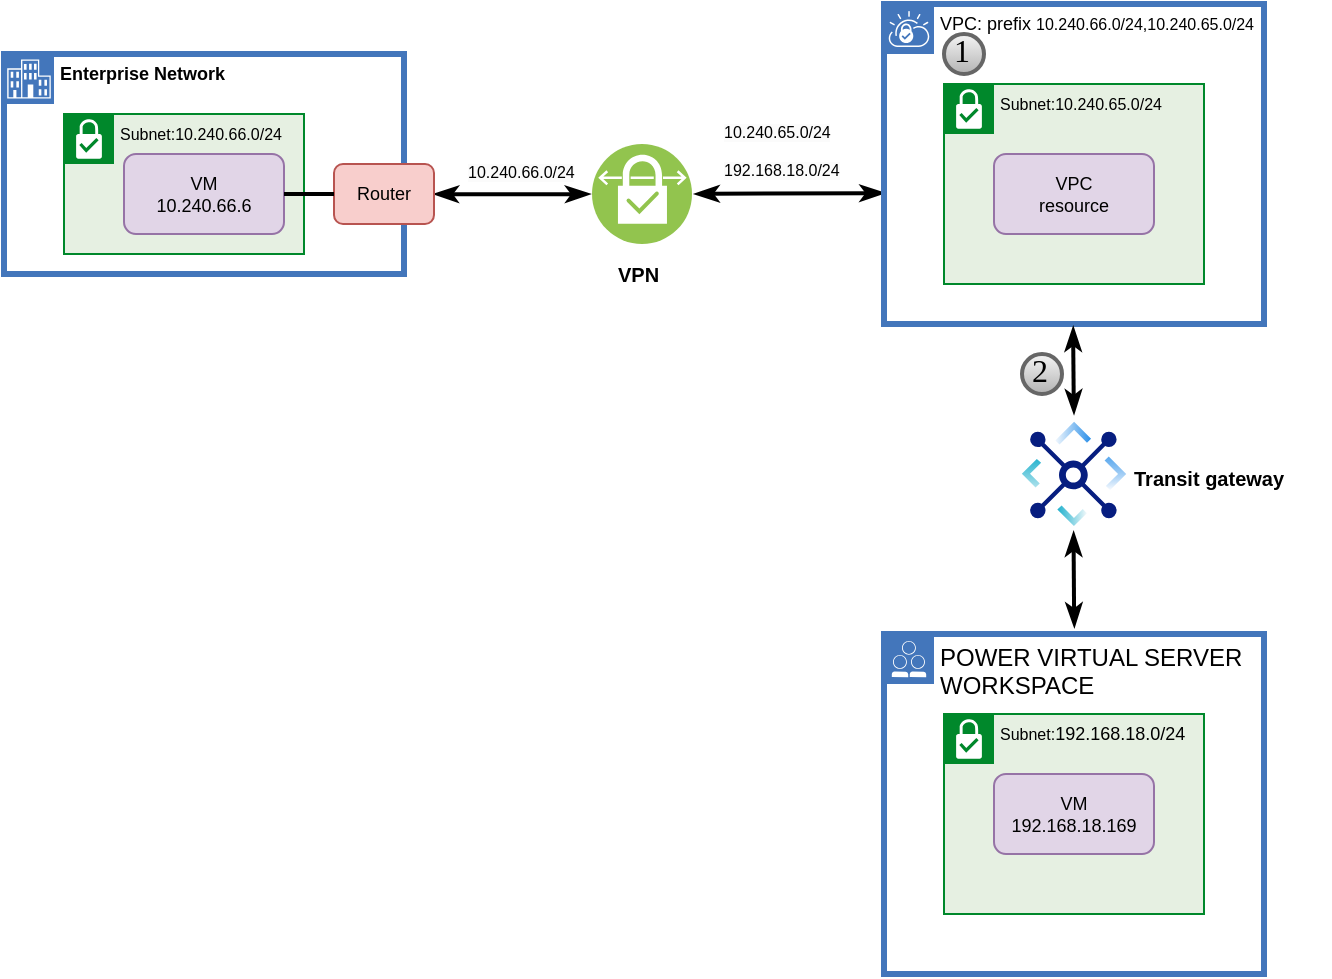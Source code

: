 <mxfile version="21.8.2" type="device" pages="2">
  <diagram id="sqhvVBFR3aa5VUQdaQdX" name="vpc_vpn_PER">
    <mxGraphModel dx="1186" dy="727" grid="1" gridSize="10" guides="1" tooltips="1" connect="1" arrows="1" fold="1" page="1" pageScale="1" pageWidth="850" pageHeight="1100" math="0" shadow="0">
      <root>
        <mxCell id="0" />
        <mxCell id="1" parent="0" />
        <mxCell id="A3b4dqq8kNYaf0esamYi-1" value="" style="image;aspect=fixed;perimeter=ellipsePerimeter;html=1;align=center;shadow=0;dashed=0;fontColor=#4277BB;labelBackgroundColor=default;fontSize=12;spacingTop=3;image=img/lib/ibm/vpc/VPNConnection.svg;" vertex="1" parent="1">
          <mxGeometry x="374" y="395" width="50" height="50" as="geometry" />
        </mxCell>
        <mxCell id="A3b4dqq8kNYaf0esamYi-2" value="" style="edgeStyle=orthogonalEdgeStyle;rounded=0;jumpStyle=arc;orthogonalLoop=1;jettySize=auto;html=1;strokeColor=default;strokeWidth=2;fontSize=9;endArrow=classicThin;endFill=1;entryX=1;entryY=0.5;entryDx=0;entryDy=0;startArrow=classicThin;startFill=1;" edge="1" parent="1" target="A3b4dqq8kNYaf0esamYi-10">
          <mxGeometry relative="1" as="geometry">
            <mxPoint x="373" y="420" as="sourcePoint" />
            <mxPoint x="340" y="420" as="targetPoint" />
            <Array as="points" />
          </mxGeometry>
        </mxCell>
        <mxCell id="A3b4dqq8kNYaf0esamYi-3" value="" style="edgeStyle=orthogonalEdgeStyle;rounded=0;jumpStyle=arc;orthogonalLoop=1;jettySize=auto;html=1;strokeColor=#000000;strokeWidth=2;fontSize=9;endArrow=classicThin;endFill=1;entryX=1.027;entryY=0.499;entryDx=0;entryDy=0;exitX=0.001;exitY=0.591;exitDx=0;exitDy=0;exitPerimeter=0;startArrow=classicThin;startFill=1;entryPerimeter=0;" edge="1" parent="1" source="A3b4dqq8kNYaf0esamYi-5" target="A3b4dqq8kNYaf0esamYi-1">
          <mxGeometry relative="1" as="geometry">
            <mxPoint x="510" y="420" as="sourcePoint" />
            <mxPoint x="440" y="419.83" as="targetPoint" />
            <Array as="points" />
          </mxGeometry>
        </mxCell>
        <mxCell id="A3b4dqq8kNYaf0esamYi-4" value="" style="image;aspect=fixed;perimeter=ellipsePerimeter;html=1;align=center;shadow=0;dashed=0;fontColor=#4277BB;labelBackgroundColor=default;fontSize=12;spacingTop=3;image=img/lib/ibm/vpc/TransitGateway.svg;" vertex="1" parent="1">
          <mxGeometry x="585" y="530" width="60" height="60" as="geometry" />
        </mxCell>
        <mxCell id="A3b4dqq8kNYaf0esamYi-5" value="VPC: prefix&amp;nbsp;&lt;font style=&quot;border-color: var(--border-color); font-size: 8px; text-align: center;&quot;&gt;10.240.66.0/24,&lt;/font&gt;&lt;font style=&quot;border-color: var(--border-color); font-size: 8px; text-align: center;&quot;&gt;10.240.65.0/24&lt;/font&gt;" style="shape=mxgraph.ibm.box;prType=vpc;fontStyle=0;verticalAlign=top;align=left;spacingLeft=32;spacingTop=4;fillColor=none;rounded=0;whiteSpace=wrap;html=1;strokeColor=#4376BB;strokeWidth=3;dashed=0;container=1;spacing=-4;collapsible=0;expand=0;recursiveResize=0;fontSize=9;fontColor=#000000;" vertex="1" parent="1">
          <mxGeometry x="520" y="325" width="190" height="160" as="geometry" />
        </mxCell>
        <mxCell id="A3b4dqq8kNYaf0esamYi-6" value="&lt;font style=&quot;border-color: var(--border-color); font-size: 8px; text-align: center;&quot;&gt;Subnet:10.240.65.0/24&lt;/font&gt;" style="shape=mxgraph.ibm.box;prType=subnet;fontStyle=0;verticalAlign=top;align=left;spacingLeft=32;spacingTop=4;fillColor=#E6F0E2;rounded=0;whiteSpace=wrap;html=1;strokeColor=#00882B;strokeWidth=1;dashed=0;container=1;spacing=-4;collapsible=0;expand=0;recursiveResize=0;fontSize=9;" vertex="1" parent="A3b4dqq8kNYaf0esamYi-5">
          <mxGeometry x="30" y="40" width="130" height="100" as="geometry" />
        </mxCell>
        <mxCell id="A3b4dqq8kNYaf0esamYi-7" value="VPC&lt;br&gt;resource" style="rounded=1;whiteSpace=wrap;html=1;fontSize=9;fillColor=#e1d5e7;strokeColor=#9673a6;" vertex="1" parent="A3b4dqq8kNYaf0esamYi-6">
          <mxGeometry x="25" y="35" width="80" height="40" as="geometry" />
        </mxCell>
        <mxCell id="A3b4dqq8kNYaf0esamYi-8" value="1" style="ellipse;whiteSpace=wrap;html=1;aspect=fixed;strokeWidth=2;fontFamily=Tahoma;spacingBottom=4;spacingRight=2;strokeColor=#666666;fontSize=16;fillColor=#f5f5f5;gradientColor=#b3b3b3;" vertex="1" parent="A3b4dqq8kNYaf0esamYi-5">
          <mxGeometry x="30" y="15" width="20" height="20" as="geometry" />
        </mxCell>
        <mxCell id="A3b4dqq8kNYaf0esamYi-9" value="&lt;b&gt;Enterprise Network&lt;/b&gt;" style="shape=mxgraph.ibm.box;prType=enterprise;fontStyle=0;verticalAlign=top;align=left;spacingLeft=32;spacingTop=4;fillColor=none;rounded=0;whiteSpace=wrap;html=1;strokeColor=#4376BB;strokeWidth=3;dashed=0;container=1;spacing=-4;collapsible=0;expand=0;recursiveResize=0;fontSize=9;" vertex="1" parent="1">
          <mxGeometry x="80" y="350" width="200" height="110" as="geometry" />
        </mxCell>
        <mxCell id="A3b4dqq8kNYaf0esamYi-10" value="Router" style="rounded=1;whiteSpace=wrap;html=1;fontSize=9;fillColor=#f8cecc;strokeColor=#b85450;" vertex="1" parent="A3b4dqq8kNYaf0esamYi-9">
          <mxGeometry x="165" y="55" width="50" height="30" as="geometry" />
        </mxCell>
        <mxCell id="A3b4dqq8kNYaf0esamYi-11" value="&lt;font style=&quot;border-color: var(--border-color); font-size: 8px; text-align: center;&quot;&gt;Subnet:10.240.66.0/24&lt;/font&gt;" style="shape=mxgraph.ibm.box;prType=subnet;fontStyle=0;verticalAlign=top;align=left;spacingLeft=32;spacingTop=4;fillColor=#E6F0E2;rounded=0;whiteSpace=wrap;html=1;strokeColor=#00882B;strokeWidth=1;dashed=0;container=1;spacing=-4;collapsible=0;expand=0;recursiveResize=0;fontSize=9;" vertex="1" parent="A3b4dqq8kNYaf0esamYi-9">
          <mxGeometry x="30" y="30" width="120" height="70" as="geometry" />
        </mxCell>
        <mxCell id="A3b4dqq8kNYaf0esamYi-12" value="VM&lt;br&gt;10.240.66.6" style="rounded=1;whiteSpace=wrap;html=1;fontSize=9;fillColor=#e1d5e7;strokeColor=#9673a6;" vertex="1" parent="A3b4dqq8kNYaf0esamYi-11">
          <mxGeometry x="30" y="20" width="80" height="40" as="geometry" />
        </mxCell>
        <mxCell id="A3b4dqq8kNYaf0esamYi-13" style="edgeStyle=orthogonalEdgeStyle;rounded=0;jumpStyle=arc;orthogonalLoop=1;jettySize=auto;html=1;strokeColor=#000000;strokeWidth=2;fontSize=9;endArrow=none;endFill=0;entryX=1;entryY=0.5;entryDx=0;entryDy=0;" edge="1" parent="A3b4dqq8kNYaf0esamYi-9" source="A3b4dqq8kNYaf0esamYi-10" target="A3b4dqq8kNYaf0esamYi-12">
          <mxGeometry relative="1" as="geometry">
            <Array as="points" />
          </mxGeometry>
        </mxCell>
        <mxCell id="A3b4dqq8kNYaf0esamYi-14" value="&lt;span style=&quot;color: rgb(0, 0, 0); font-family: Helvetica; font-size: 8px; font-style: normal; font-variant-ligatures: normal; font-variant-caps: normal; font-weight: 400; letter-spacing: normal; orphans: 2; text-align: center; text-indent: 0px; text-transform: none; widows: 2; word-spacing: 0px; -webkit-text-stroke-width: 0px; background-color: rgb(251, 251, 251); text-decoration-thickness: initial; text-decoration-style: initial; text-decoration-color: initial; float: none; display: inline !important;&quot;&gt;10.240.66.0/24&lt;/span&gt;" style="text;whiteSpace=wrap;html=1;fontSize=16;" vertex="1" parent="1">
          <mxGeometry x="310" y="390" width="60" height="30" as="geometry" />
        </mxCell>
        <mxCell id="A3b4dqq8kNYaf0esamYi-15" value="&lt;span style=&quot;color: rgb(0, 0, 0); font-family: Helvetica; font-size: 8px; font-style: normal; font-variant-ligatures: normal; font-variant-caps: normal; font-weight: 400; letter-spacing: normal; orphans: 2; text-align: center; text-indent: 0px; text-transform: none; widows: 2; word-spacing: 0px; -webkit-text-stroke-width: 0px; background-color: rgb(251, 251, 251); text-decoration-thickness: initial; text-decoration-style: initial; text-decoration-color: initial; float: none; display: inline !important;&quot;&gt;10.240.65.0/24&lt;br&gt;192.168.18.0/24&lt;br&gt;&lt;/span&gt;" style="text;whiteSpace=wrap;html=1;fontSize=16;spacing=2;spacingTop=0;" vertex="1" parent="1">
          <mxGeometry x="438" y="370" width="60" height="49" as="geometry" />
        </mxCell>
        <mxCell id="A3b4dqq8kNYaf0esamYi-16" value="" style="edgeStyle=orthogonalEdgeStyle;rounded=0;jumpStyle=arc;orthogonalLoop=1;jettySize=auto;html=1;strokeColor=#000000;strokeWidth=2;fontSize=9;endArrow=classicThin;endFill=1;startArrow=classicThin;startFill=1;exitX=0.498;exitY=1.009;exitDx=0;exitDy=0;exitPerimeter=0;" edge="1" parent="1" source="A3b4dqq8kNYaf0esamYi-5" target="A3b4dqq8kNYaf0esamYi-4">
          <mxGeometry relative="1" as="geometry">
            <mxPoint x="670" y="510" as="sourcePoint" />
            <mxPoint x="550" y="510" as="targetPoint" />
            <Array as="points" />
          </mxGeometry>
        </mxCell>
        <mxCell id="A3b4dqq8kNYaf0esamYi-17" value="POWER VIRTUAL SERVER&lt;br&gt;WORKSPACE" style="shape=mxgraph.ibm.box;prType=public;fontStyle=0;verticalAlign=top;align=left;spacingLeft=32;spacingTop=4;fillColor=none;rounded=0;whiteSpace=wrap;html=1;strokeColor=#4376BB;strokeWidth=3;dashed=0;container=1;spacing=-4;collapsible=0;expand=0;recursiveResize=0;" vertex="1" parent="1">
          <mxGeometry x="520" y="640" width="190" height="170" as="geometry" />
        </mxCell>
        <mxCell id="A3b4dqq8kNYaf0esamYi-18" value="&lt;font style=&quot;border-color: var(--border-color); font-size: 8px; text-align: center;&quot;&gt;Subnet:&lt;/font&gt;192.168.18.0/24" style="shape=mxgraph.ibm.box;prType=subnet;fontStyle=0;verticalAlign=top;align=left;spacingLeft=32;spacingTop=4;fillColor=#E6F0E2;rounded=0;whiteSpace=wrap;html=1;strokeColor=#00882B;strokeWidth=1;dashed=0;container=1;spacing=-4;collapsible=0;expand=0;recursiveResize=0;fontSize=9;" vertex="1" parent="A3b4dqq8kNYaf0esamYi-17">
          <mxGeometry x="30" y="40" width="130" height="100" as="geometry" />
        </mxCell>
        <mxCell id="A3b4dqq8kNYaf0esamYi-19" value="VM&lt;br&gt;192.168.18.169" style="rounded=1;whiteSpace=wrap;html=1;fontSize=9;fillColor=#e1d5e7;strokeColor=#9673a6;" vertex="1" parent="A3b4dqq8kNYaf0esamYi-18">
          <mxGeometry x="25" y="30" width="80" height="40" as="geometry" />
        </mxCell>
        <mxCell id="A3b4dqq8kNYaf0esamYi-20" value="" style="edgeStyle=orthogonalEdgeStyle;rounded=0;jumpStyle=arc;orthogonalLoop=1;jettySize=auto;html=1;strokeColor=#000000;strokeWidth=2;fontSize=9;endArrow=classicThin;endFill=1;startArrow=classicThin;startFill=1;exitX=0.497;exitY=0.982;exitDx=0;exitDy=0;exitPerimeter=0;entryX=0.501;entryY=-0.02;entryDx=0;entryDy=0;entryPerimeter=0;" edge="1" parent="1" source="A3b4dqq8kNYaf0esamYi-4" target="A3b4dqq8kNYaf0esamYi-17">
          <mxGeometry relative="1" as="geometry">
            <mxPoint x="614.66" y="590" as="sourcePoint" />
            <mxPoint x="614.66" y="634" as="targetPoint" />
            <Array as="points" />
          </mxGeometry>
        </mxCell>
        <mxCell id="A3b4dqq8kNYaf0esamYi-21" value="&lt;font style=&quot;font-size: 10px;&quot;&gt;&lt;b style=&quot;font-size: 10px;&quot;&gt;VPN&lt;br style=&quot;font-size: 10px;&quot;&gt;&lt;/b&gt;&lt;/font&gt;" style="text;html=1;align=left;verticalAlign=middle;resizable=0;points=[];autosize=1;strokeColor=none;fillColor=none;fontSize=10;" vertex="1" parent="1">
          <mxGeometry x="385" y="445" width="40" height="30" as="geometry" />
        </mxCell>
        <mxCell id="A3b4dqq8kNYaf0esamYi-22" value="&lt;font style=&quot;font-size: 10px;&quot;&gt;&lt;b style=&quot;font-size: 10px;&quot;&gt;Transit gateway&lt;br style=&quot;font-size: 10px;&quot;&gt;&lt;/b&gt;&lt;/font&gt;" style="text;html=1;align=left;verticalAlign=middle;resizable=0;points=[];autosize=1;strokeColor=none;fillColor=none;fontSize=10;" vertex="1" parent="1">
          <mxGeometry x="643" y="547" width="100" height="30" as="geometry" />
        </mxCell>
        <mxCell id="A3b4dqq8kNYaf0esamYi-23" value="2" style="ellipse;whiteSpace=wrap;html=1;aspect=fixed;strokeWidth=2;fontFamily=Tahoma;spacingBottom=4;spacingRight=2;strokeColor=#666666;fontSize=16;fillColor=#f5f5f5;gradientColor=#b3b3b3;" vertex="1" parent="1">
          <mxGeometry x="589" y="500" width="20" height="20" as="geometry" />
        </mxCell>
      </root>
    </mxGraphModel>
  </diagram>
  <diagram id="Ogn8eviWRpn2cCqBkNNi" name="vpc_vpn_legacy">
    <mxGraphModel dx="1186" dy="727" grid="1" gridSize="10" guides="1" tooltips="1" connect="1" arrows="1" fold="1" page="1" pageScale="1" pageWidth="850" pageHeight="1100" math="0" shadow="0">
      <root>
        <mxCell id="0" />
        <mxCell id="1" parent="0" />
        <mxCell id="dQjo6HSTVWteFncAVk1A-1" value="" style="image;aspect=fixed;perimeter=ellipsePerimeter;html=1;align=center;shadow=0;dashed=0;fontColor=#4277BB;labelBackgroundColor=default;fontSize=12;spacingTop=3;image=img/lib/ibm/vpc/VPNConnection.svg;" vertex="1" parent="1">
          <mxGeometry x="374" y="395" width="50" height="50" as="geometry" />
        </mxCell>
        <mxCell id="dQjo6HSTVWteFncAVk1A-2" value="" style="edgeStyle=orthogonalEdgeStyle;rounded=0;jumpStyle=arc;orthogonalLoop=1;jettySize=auto;html=1;strokeColor=default;strokeWidth=2;fontSize=9;endArrow=classicThin;endFill=1;entryX=1;entryY=0.5;entryDx=0;entryDy=0;startArrow=classicThin;startFill=1;" edge="1" parent="1" target="dQjo6HSTVWteFncAVk1A-10">
          <mxGeometry relative="1" as="geometry">
            <mxPoint x="373" y="420" as="sourcePoint" />
            <mxPoint x="340" y="420" as="targetPoint" />
            <Array as="points" />
          </mxGeometry>
        </mxCell>
        <mxCell id="dQjo6HSTVWteFncAVk1A-3" value="" style="edgeStyle=orthogonalEdgeStyle;rounded=0;jumpStyle=arc;orthogonalLoop=1;jettySize=auto;html=1;strokeColor=#000000;strokeWidth=2;fontSize=9;endArrow=classicThin;endFill=1;entryX=1.027;entryY=0.499;entryDx=0;entryDy=0;exitX=0.001;exitY=0.591;exitDx=0;exitDy=0;exitPerimeter=0;startArrow=classicThin;startFill=1;entryPerimeter=0;" edge="1" parent="1" source="dQjo6HSTVWteFncAVk1A-5" target="dQjo6HSTVWteFncAVk1A-1">
          <mxGeometry relative="1" as="geometry">
            <mxPoint x="510" y="420" as="sourcePoint" />
            <mxPoint x="440" y="419.83" as="targetPoint" />
            <Array as="points" />
          </mxGeometry>
        </mxCell>
        <mxCell id="dQjo6HSTVWteFncAVk1A-5" value="VPC: prefix&amp;nbsp;&lt;font style=&quot;border-color: var(--border-color); font-size: 8px; text-align: center;&quot;&gt;10.240.66.0/24,&lt;/font&gt;&lt;font style=&quot;border-color: var(--border-color); font-size: 8px; text-align: center;&quot;&gt;10.240.65.0/24&lt;/font&gt;" style="shape=mxgraph.ibm.box;prType=vpc;fontStyle=0;verticalAlign=top;align=left;spacingLeft=32;spacingTop=4;fillColor=none;rounded=0;whiteSpace=wrap;html=1;strokeColor=#4376BB;strokeWidth=3;dashed=0;container=1;spacing=-4;collapsible=0;expand=0;recursiveResize=0;fontSize=9;fontColor=#000000;" vertex="1" parent="1">
          <mxGeometry x="520" y="325" width="190" height="160" as="geometry" />
        </mxCell>
        <mxCell id="dQjo6HSTVWteFncAVk1A-6" value="&lt;font style=&quot;border-color: var(--border-color); font-size: 8px; text-align: center;&quot;&gt;Subnet:10.240.65.0/24&lt;/font&gt;" style="shape=mxgraph.ibm.box;prType=subnet;fontStyle=0;verticalAlign=top;align=left;spacingLeft=32;spacingTop=4;fillColor=#E6F0E2;rounded=0;whiteSpace=wrap;html=1;strokeColor=#00882B;strokeWidth=1;dashed=0;container=1;spacing=-4;collapsible=0;expand=0;recursiveResize=0;fontSize=9;" vertex="1" parent="dQjo6HSTVWteFncAVk1A-5">
          <mxGeometry x="30" y="40" width="130" height="100" as="geometry" />
        </mxCell>
        <mxCell id="dQjo6HSTVWteFncAVk1A-7" value="VPC&lt;br&gt;resource" style="rounded=1;whiteSpace=wrap;html=1;fontSize=9;fillColor=#e1d5e7;strokeColor=#9673a6;" vertex="1" parent="dQjo6HSTVWteFncAVk1A-6">
          <mxGeometry x="25" y="35" width="80" height="40" as="geometry" />
        </mxCell>
        <mxCell id="dQjo6HSTVWteFncAVk1A-8" value="1" style="ellipse;whiteSpace=wrap;html=1;aspect=fixed;strokeWidth=2;fontFamily=Tahoma;spacingBottom=4;spacingRight=2;strokeColor=#666666;fontSize=16;fillColor=#f5f5f5;gradientColor=#b3b3b3;" vertex="1" parent="dQjo6HSTVWteFncAVk1A-5">
          <mxGeometry x="30" y="15" width="20" height="20" as="geometry" />
        </mxCell>
        <mxCell id="dQjo6HSTVWteFncAVk1A-9" value="&lt;b&gt;Enterprise Network&lt;/b&gt;" style="shape=mxgraph.ibm.box;prType=enterprise;fontStyle=0;verticalAlign=top;align=left;spacingLeft=32;spacingTop=4;fillColor=none;rounded=0;whiteSpace=wrap;html=1;strokeColor=#4376BB;strokeWidth=3;dashed=0;container=1;spacing=-4;collapsible=0;expand=0;recursiveResize=0;fontSize=9;" vertex="1" parent="1">
          <mxGeometry x="80" y="350" width="200" height="110" as="geometry" />
        </mxCell>
        <mxCell id="dQjo6HSTVWteFncAVk1A-10" value="Router" style="rounded=1;whiteSpace=wrap;html=1;fontSize=9;fillColor=#f8cecc;strokeColor=#b85450;" vertex="1" parent="dQjo6HSTVWteFncAVk1A-9">
          <mxGeometry x="165" y="55" width="50" height="30" as="geometry" />
        </mxCell>
        <mxCell id="dQjo6HSTVWteFncAVk1A-11" value="&lt;font style=&quot;border-color: var(--border-color); font-size: 8px; text-align: center;&quot;&gt;Subnet:10.240.66.0/24&lt;/font&gt;" style="shape=mxgraph.ibm.box;prType=subnet;fontStyle=0;verticalAlign=top;align=left;spacingLeft=32;spacingTop=4;fillColor=#E6F0E2;rounded=0;whiteSpace=wrap;html=1;strokeColor=#00882B;strokeWidth=1;dashed=0;container=1;spacing=-4;collapsible=0;expand=0;recursiveResize=0;fontSize=9;" vertex="1" parent="dQjo6HSTVWteFncAVk1A-9">
          <mxGeometry x="30" y="30" width="120" height="70" as="geometry" />
        </mxCell>
        <mxCell id="dQjo6HSTVWteFncAVk1A-12" value="VM&lt;br&gt;10.240.66.6" style="rounded=1;whiteSpace=wrap;html=1;fontSize=9;fillColor=#e1d5e7;strokeColor=#9673a6;" vertex="1" parent="dQjo6HSTVWteFncAVk1A-11">
          <mxGeometry x="30" y="20" width="80" height="40" as="geometry" />
        </mxCell>
        <mxCell id="dQjo6HSTVWteFncAVk1A-13" style="edgeStyle=orthogonalEdgeStyle;rounded=0;jumpStyle=arc;orthogonalLoop=1;jettySize=auto;html=1;strokeColor=#000000;strokeWidth=2;fontSize=9;endArrow=none;endFill=0;entryX=1;entryY=0.5;entryDx=0;entryDy=0;" edge="1" parent="dQjo6HSTVWteFncAVk1A-9" source="dQjo6HSTVWteFncAVk1A-10" target="dQjo6HSTVWteFncAVk1A-12">
          <mxGeometry relative="1" as="geometry">
            <Array as="points" />
          </mxGeometry>
        </mxCell>
        <mxCell id="dQjo6HSTVWteFncAVk1A-14" value="&lt;span style=&quot;color: rgb(0, 0, 0); font-family: Helvetica; font-size: 8px; font-style: normal; font-variant-ligatures: normal; font-variant-caps: normal; font-weight: 400; letter-spacing: normal; orphans: 2; text-align: center; text-indent: 0px; text-transform: none; widows: 2; word-spacing: 0px; -webkit-text-stroke-width: 0px; background-color: rgb(251, 251, 251); text-decoration-thickness: initial; text-decoration-style: initial; text-decoration-color: initial; float: none; display: inline !important;&quot;&gt;10.240.66.0/24&lt;/span&gt;" style="text;whiteSpace=wrap;html=1;fontSize=16;" vertex="1" parent="1">
          <mxGeometry x="310" y="390" width="60" height="30" as="geometry" />
        </mxCell>
        <mxCell id="dQjo6HSTVWteFncAVk1A-15" value="&lt;span style=&quot;color: rgb(0, 0, 0); font-family: Helvetica; font-size: 8px; font-style: normal; font-variant-ligatures: normal; font-variant-caps: normal; font-weight: 400; letter-spacing: normal; orphans: 2; text-align: center; text-indent: 0px; text-transform: none; widows: 2; word-spacing: 0px; -webkit-text-stroke-width: 0px; background-color: rgb(251, 251, 251); text-decoration-thickness: initial; text-decoration-style: initial; text-decoration-color: initial; float: none; display: inline !important;&quot;&gt;10.240.65.0/24&lt;br&gt;192.168.18.0/24&lt;br&gt;&lt;/span&gt;" style="text;whiteSpace=wrap;html=1;fontSize=16;spacing=2;spacingTop=0;" vertex="1" parent="1">
          <mxGeometry x="438" y="370" width="60" height="49" as="geometry" />
        </mxCell>
        <mxCell id="dQjo6HSTVWteFncAVk1A-16" value="" style="edgeStyle=orthogonalEdgeStyle;rounded=0;jumpStyle=arc;orthogonalLoop=1;jettySize=auto;html=1;strokeColor=#000000;strokeWidth=2;fontSize=9;endArrow=classicThin;endFill=1;startArrow=classicThin;startFill=1;exitX=0.498;exitY=1.009;exitDx=0;exitDy=0;exitPerimeter=0;" edge="1" parent="1" source="dQjo6HSTVWteFncAVk1A-5">
          <mxGeometry relative="1" as="geometry">
            <mxPoint x="670" y="510" as="sourcePoint" />
            <mxPoint x="615" y="530" as="targetPoint" />
            <Array as="points" />
          </mxGeometry>
        </mxCell>
        <mxCell id="dQjo6HSTVWteFncAVk1A-17" value="POWER VIRTUAL SERVER&lt;br&gt;WORKSPACE (non-PER)" style="shape=mxgraph.ibm.box;prType=public;fontStyle=0;verticalAlign=top;align=left;spacingLeft=32;spacingTop=4;fillColor=none;rounded=0;whiteSpace=wrap;html=1;strokeColor=#4376BB;strokeWidth=3;dashed=0;container=1;spacing=-4;collapsible=0;expand=0;recursiveResize=0;" vertex="1" parent="1">
          <mxGeometry x="520" y="640" width="190" height="170" as="geometry" />
        </mxCell>
        <mxCell id="dQjo6HSTVWteFncAVk1A-18" value="&lt;font style=&quot;border-color: var(--border-color); font-size: 8px; text-align: center;&quot;&gt;Subnet:&lt;/font&gt;192.168.18.0/24" style="shape=mxgraph.ibm.box;prType=subnet;fontStyle=0;verticalAlign=top;align=left;spacingLeft=32;spacingTop=4;fillColor=#E6F0E2;rounded=0;whiteSpace=wrap;html=1;strokeColor=#00882B;strokeWidth=1;dashed=0;container=1;spacing=-4;collapsible=0;expand=0;recursiveResize=0;fontSize=9;" vertex="1" parent="dQjo6HSTVWteFncAVk1A-17">
          <mxGeometry x="30" y="40" width="130" height="100" as="geometry" />
        </mxCell>
        <mxCell id="dQjo6HSTVWteFncAVk1A-19" value="VM&lt;br&gt;192.168.18.169" style="rounded=1;whiteSpace=wrap;html=1;fontSize=9;fillColor=#e1d5e7;strokeColor=#9673a6;" vertex="1" parent="dQjo6HSTVWteFncAVk1A-18">
          <mxGeometry x="25" y="30" width="80" height="40" as="geometry" />
        </mxCell>
        <mxCell id="dQjo6HSTVWteFncAVk1A-20" value="" style="edgeStyle=orthogonalEdgeStyle;rounded=0;jumpStyle=arc;orthogonalLoop=1;jettySize=auto;html=1;strokeColor=#000000;strokeWidth=2;fontSize=9;endArrow=classicThin;endFill=1;startArrow=classicThin;startFill=1;exitX=0.497;exitY=0.982;exitDx=0;exitDy=0;exitPerimeter=0;entryX=0.501;entryY=-0.02;entryDx=0;entryDy=0;entryPerimeter=0;" edge="1" parent="1" target="dQjo6HSTVWteFncAVk1A-17">
          <mxGeometry relative="1" as="geometry">
            <mxPoint x="614.82" y="588.92" as="sourcePoint" />
            <mxPoint x="614.66" y="634" as="targetPoint" />
            <Array as="points" />
          </mxGeometry>
        </mxCell>
        <mxCell id="dQjo6HSTVWteFncAVk1A-21" value="&lt;font style=&quot;font-size: 10px;&quot;&gt;&lt;b style=&quot;font-size: 10px;&quot;&gt;VPN&lt;br style=&quot;font-size: 10px;&quot;&gt;&lt;/b&gt;&lt;/font&gt;" style="text;html=1;align=left;verticalAlign=middle;resizable=0;points=[];autosize=1;strokeColor=none;fillColor=none;fontSize=10;" vertex="1" parent="1">
          <mxGeometry x="385" y="445" width="40" height="30" as="geometry" />
        </mxCell>
        <mxCell id="dQjo6HSTVWteFncAVk1A-24" value="3" style="ellipse;whiteSpace=wrap;html=1;aspect=fixed;strokeWidth=2;fontFamily=Tahoma;spacingBottom=4;spacingRight=2;strokeColor=#666666;fontSize=16;fillColor=#f5f5f5;gradientColor=#b3b3b3;" vertex="1" parent="1">
          <mxGeometry x="564.5" y="550.75" width="20" height="20" as="geometry" />
        </mxCell>
        <mxCell id="dQjo6HSTVWteFncAVk1A-25" value="4" style="ellipse;whiteSpace=wrap;html=1;aspect=fixed;strokeWidth=2;fontFamily=Tahoma;spacingBottom=4;spacingRight=2;strokeColor=#666666;fontSize=16;fillColor=#f5f5f5;gradientColor=#b3b3b3;" vertex="1" parent="1">
          <mxGeometry x="590" y="600" width="20" height="20" as="geometry" />
        </mxCell>
        <mxCell id="pIqZs1yhLBMUKy0uaAd5-1" value="" style="aspect=fixed;perimeter=ellipsePerimeter;html=1;align=center;shadow=0;dashed=0;fontColor=#4277BB;labelBackgroundColor=#ffffff;fontSize=12;spacingTop=3;image;image=img/lib/ibm/vpc/DirectLink.svg;" vertex="1" parent="1">
          <mxGeometry x="585.5" y="529.5" width="60.5" height="60.5" as="geometry" />
        </mxCell>
        <mxCell id="6FvYlsEC1lw6RRBFWoqx-1" value="&lt;font style=&quot;font-size: 10px;&quot;&gt;&lt;b style=&quot;font-size: 10px;&quot;&gt;Direct Link&lt;br style=&quot;font-size: 10px;&quot;&gt;&lt;/b&gt;&lt;/font&gt;" style="text;html=1;align=left;verticalAlign=middle;resizable=0;points=[];autosize=1;strokeColor=none;fillColor=none;fontSize=10;" vertex="1" parent="1">
          <mxGeometry x="648" y="544.75" width="80" height="30" as="geometry" />
        </mxCell>
        <mxCell id="dQjo6HSTVWteFncAVk1A-23" value="2" style="ellipse;whiteSpace=wrap;html=1;aspect=fixed;strokeWidth=2;fontFamily=Tahoma;spacingBottom=4;spacingRight=2;strokeColor=#666666;fontSize=16;fillColor=#f5f5f5;gradientColor=#b3b3b3;" vertex="1" parent="1">
          <mxGeometry x="590" y="500" width="20" height="20" as="geometry" />
        </mxCell>
      </root>
    </mxGraphModel>
  </diagram>
</mxfile>
